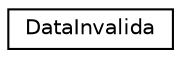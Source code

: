 digraph "Graphical Class Hierarchy"
{
 // LATEX_PDF_SIZE
  edge [fontname="Helvetica",fontsize="10",labelfontname="Helvetica",labelfontsize="10"];
  node [fontname="Helvetica",fontsize="10",shape=record];
  rankdir="LR";
  Node0 [label="DataInvalida",height=0.2,width=0.4,color="black", fillcolor="white", style="filled",URL="$class_data_invalida.html",tooltip=" "];
}
